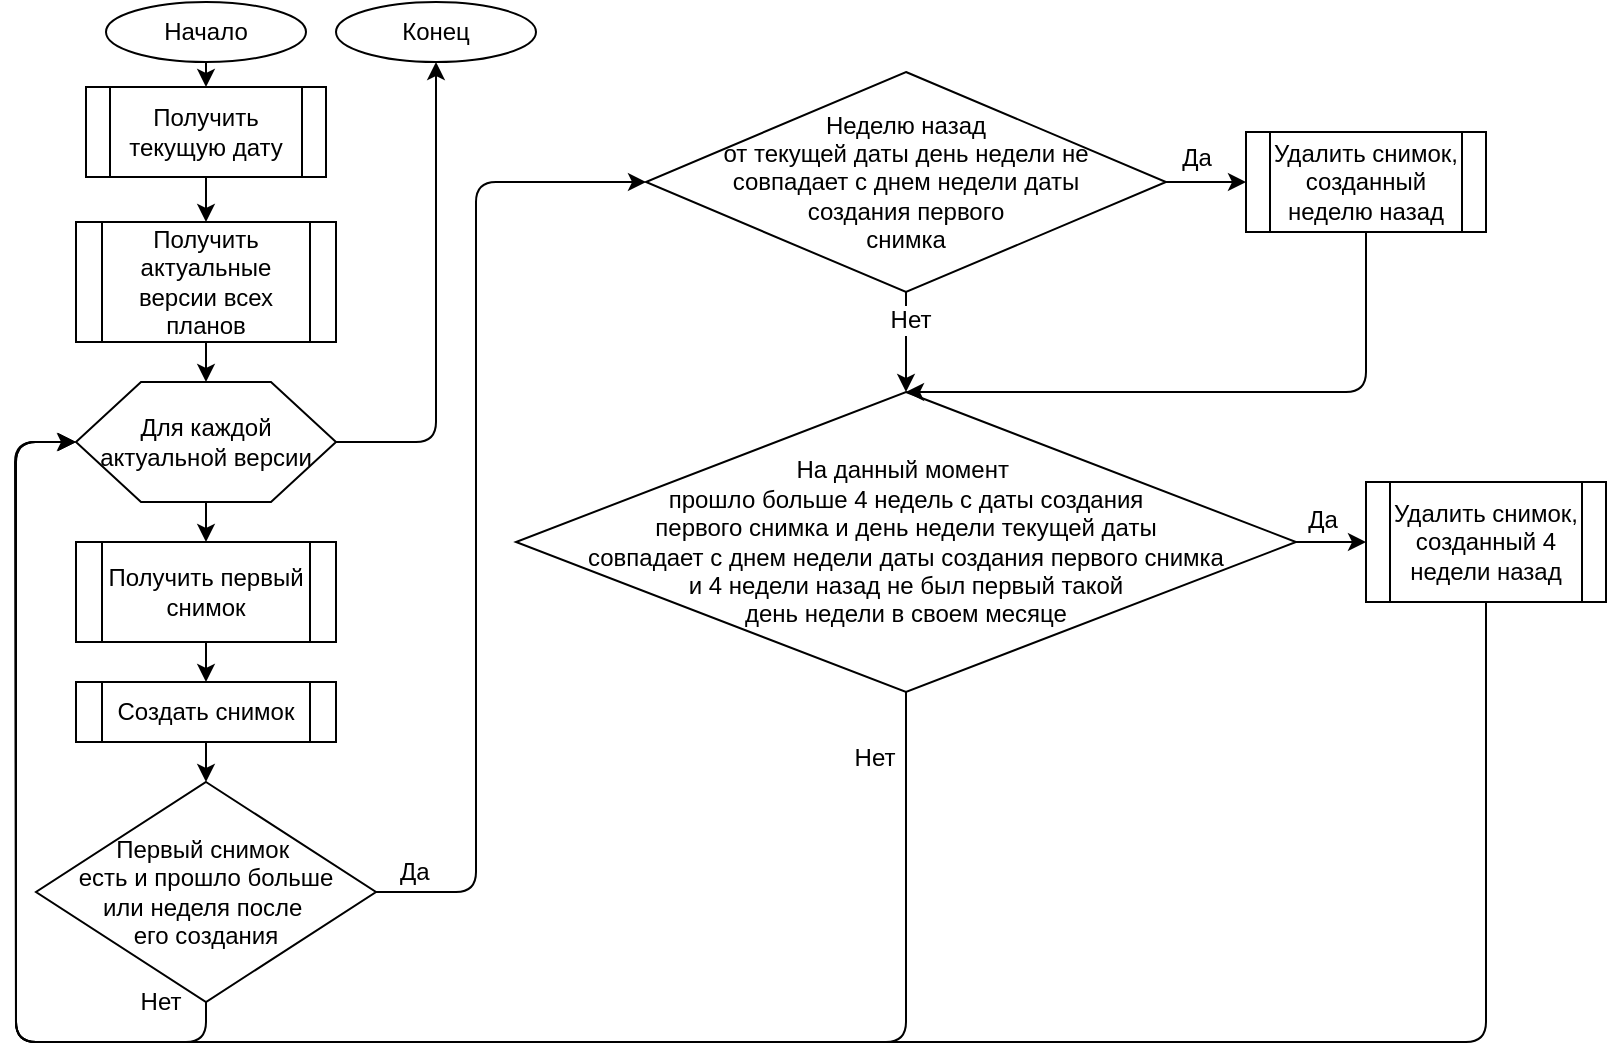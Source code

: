 <mxfile version="10.7.1" type="device"><diagram id="JTILx-2r4ibhsprPH2gV" name="Page-1"><mxGraphModel dx="1119" dy="514" grid="0" gridSize="10" guides="1" tooltips="1" connect="1" arrows="1" fold="1" page="1" pageScale="1" pageWidth="827" pageHeight="1169" math="0" shadow="0"><root><mxCell id="0"/><mxCell id="1" parent="0"/><mxCell id="TNCgdh7umvWuX-r3ZxlY-1" value="Начало" style="ellipse;whiteSpace=wrap;html=1;" vertex="1" parent="1"><mxGeometry x="55" y="30" width="100" height="30" as="geometry"/></mxCell><mxCell id="TNCgdh7umvWuX-r3ZxlY-3" value="Получить актуальные версии всех планов" style="shape=process;whiteSpace=wrap;html=1;backgroundOutline=1;" vertex="1" parent="1"><mxGeometry x="40" y="140" width="130" height="60" as="geometry"/></mxCell><mxCell id="TNCgdh7umvWuX-r3ZxlY-5" value="Для каждой актуальной&amp;nbsp;версии" style="shape=hexagon;perimeter=hexagonPerimeter2;whiteSpace=wrap;html=1;" vertex="1" parent="1"><mxGeometry x="40" y="220" width="130" height="60" as="geometry"/></mxCell><mxCell id="TNCgdh7umvWuX-r3ZxlY-6" value="Получить первый снимок" style="shape=process;whiteSpace=wrap;html=1;backgroundOutline=1;" vertex="1" parent="1"><mxGeometry x="40" y="300" width="130" height="50" as="geometry"/></mxCell><mxCell id="TNCgdh7umvWuX-r3ZxlY-8" value="Создать снимок" style="shape=process;whiteSpace=wrap;html=1;backgroundOutline=1;" vertex="1" parent="1"><mxGeometry x="40" y="370" width="130" height="30" as="geometry"/></mxCell><mxCell id="TNCgdh7umvWuX-r3ZxlY-9" value="&lt;div style=&quot;text-align: center&quot;&gt;&lt;span&gt;Первый&amp;nbsp;&lt;/span&gt;&lt;span&gt;снимок&amp;nbsp;&lt;/span&gt;&lt;/div&gt;&lt;div style=&quot;text-align: center&quot;&gt;&lt;span&gt;есть&amp;nbsp;&lt;/span&gt;&lt;span&gt;и прошло&amp;nbsp;&lt;/span&gt;&lt;span&gt;больше&lt;/span&gt;&lt;/div&gt;&lt;div style=&quot;text-align: center&quot;&gt;&lt;span&gt;или неделя после&amp;nbsp;&lt;/span&gt;&lt;/div&gt;&lt;div style=&quot;text-align: center&quot;&gt;&lt;span&gt;его создания&lt;/span&gt;&lt;/div&gt;" style="rhombus;whiteSpace=wrap;html=1;" vertex="1" parent="1"><mxGeometry x="20" y="420" width="170" height="110" as="geometry"/></mxCell><mxCell id="TNCgdh7umvWuX-r3ZxlY-10" value="" style="endArrow=classic;html=1;exitX=1;exitY=0.5;exitDx=0;exitDy=0;entryX=0;entryY=0.5;entryDx=0;entryDy=0;" edge="1" parent="1" target="TNCgdh7umvWuX-r3ZxlY-29"><mxGeometry width="50" height="50" relative="1" as="geometry"><mxPoint x="190" y="475" as="sourcePoint"/><mxPoint x="240" y="475" as="targetPoint"/><Array as="points"><mxPoint x="240" y="475"/><mxPoint x="240" y="120"/></Array></mxGeometry></mxCell><mxCell id="TNCgdh7umvWuX-r3ZxlY-15" value="Да&lt;br&gt;" style="text;html=1;resizable=0;points=[];autosize=1;align=left;verticalAlign=top;spacingTop=-4;" vertex="1" parent="1"><mxGeometry x="200" y="455" width="30" height="20" as="geometry"/></mxCell><mxCell id="TNCgdh7umvWuX-r3ZxlY-18" value="" style="endArrow=classic;html=1;exitX=0.5;exitY=1;exitDx=0;exitDy=0;entryX=0.5;entryY=0;entryDx=0;entryDy=0;" edge="1" parent="1" source="TNCgdh7umvWuX-r3ZxlY-1" target="TNCgdh7umvWuX-r3ZxlY-30"><mxGeometry width="50" height="50" relative="1" as="geometry"><mxPoint x="-70" y="70" as="sourcePoint"/><mxPoint x="105" y="70" as="targetPoint"/></mxGeometry></mxCell><mxCell id="TNCgdh7umvWuX-r3ZxlY-19" value="" style="endArrow=classic;html=1;exitX=0.5;exitY=1;exitDx=0;exitDy=0;entryX=0.5;entryY=0;entryDx=0;entryDy=0;" edge="1" parent="1" source="TNCgdh7umvWuX-r3ZxlY-30" target="TNCgdh7umvWuX-r3ZxlY-3"><mxGeometry width="50" height="50" relative="1" as="geometry"><mxPoint x="105" y="120" as="sourcePoint"/><mxPoint x="10" y="80" as="targetPoint"/></mxGeometry></mxCell><mxCell id="TNCgdh7umvWuX-r3ZxlY-20" value="" style="endArrow=classic;html=1;exitX=0.5;exitY=1;exitDx=0;exitDy=0;entryX=0.5;entryY=0;entryDx=0;entryDy=0;" edge="1" parent="1" source="TNCgdh7umvWuX-r3ZxlY-3" target="TNCgdh7umvWuX-r3ZxlY-5"><mxGeometry width="50" height="50" relative="1" as="geometry"><mxPoint x="-50" y="245" as="sourcePoint"/><mxPoint y="195" as="targetPoint"/></mxGeometry></mxCell><mxCell id="TNCgdh7umvWuX-r3ZxlY-21" value="" style="endArrow=classic;html=1;exitX=0.5;exitY=1;exitDx=0;exitDy=0;entryX=0.5;entryY=0;entryDx=0;entryDy=0;" edge="1" parent="1" source="TNCgdh7umvWuX-r3ZxlY-5" target="TNCgdh7umvWuX-r3ZxlY-6"><mxGeometry width="50" height="50" relative="1" as="geometry"><mxPoint x="-50" y="290" as="sourcePoint"/><mxPoint y="240" as="targetPoint"/></mxGeometry></mxCell><mxCell id="TNCgdh7umvWuX-r3ZxlY-22" value="" style="endArrow=classic;html=1;entryX=0.5;entryY=0;entryDx=0;entryDy=0;exitX=0.5;exitY=1;exitDx=0;exitDy=0;" edge="1" parent="1" source="TNCgdh7umvWuX-r3ZxlY-6" target="TNCgdh7umvWuX-r3ZxlY-8"><mxGeometry width="50" height="50" relative="1" as="geometry"><mxPoint x="300" y="350" as="sourcePoint"/><mxPoint x="-40" y="380" as="targetPoint"/></mxGeometry></mxCell><mxCell id="TNCgdh7umvWuX-r3ZxlY-23" value="" style="endArrow=classic;html=1;exitX=0.5;exitY=1;exitDx=0;exitDy=0;entryX=0.5;entryY=0;entryDx=0;entryDy=0;" edge="1" parent="1" source="TNCgdh7umvWuX-r3ZxlY-8"><mxGeometry width="50" height="50" relative="1" as="geometry"><mxPoint x="-90" y="500" as="sourcePoint"/><mxPoint x="105" y="420" as="targetPoint"/></mxGeometry></mxCell><mxCell id="TNCgdh7umvWuX-r3ZxlY-24" value="" style="endArrow=classic;html=1;exitX=0.5;exitY=1;exitDx=0;exitDy=0;entryX=0;entryY=0.5;entryDx=0;entryDy=0;" edge="1" parent="1" target="TNCgdh7umvWuX-r3ZxlY-5"><mxGeometry width="50" height="50" relative="1" as="geometry"><mxPoint x="105" y="530" as="sourcePoint"/><mxPoint x="105" y="550" as="targetPoint"/><Array as="points"><mxPoint x="105" y="550"/><mxPoint x="10" y="550"/><mxPoint x="10" y="250"/></Array></mxGeometry></mxCell><mxCell id="TNCgdh7umvWuX-r3ZxlY-51" value="Нет&lt;br&gt;" style="text;html=1;resizable=0;points=[];align=center;verticalAlign=middle;labelBackgroundColor=#ffffff;" vertex="1" connectable="0" parent="TNCgdh7umvWuX-r3ZxlY-24"><mxGeometry x="-0.871" y="-21" relative="1" as="geometry"><mxPoint x="-15" y="1" as="offset"/></mxGeometry></mxCell><mxCell id="TNCgdh7umvWuX-r3ZxlY-29" value="Неделю назад &lt;br&gt;от текущей даты день недели не &lt;br&gt;совпадает с днем недели даты &lt;br&gt;создания&amp;nbsp;первого &lt;br&gt;снимка" style="rhombus;whiteSpace=wrap;html=1;" vertex="1" parent="1"><mxGeometry x="325" y="65" width="260" height="110" as="geometry"/></mxCell><mxCell id="TNCgdh7umvWuX-r3ZxlY-30" value="&lt;span&gt;Получить текущую дату&lt;/span&gt;" style="shape=process;whiteSpace=wrap;html=1;backgroundOutline=1;" vertex="1" parent="1"><mxGeometry x="45" y="72.5" width="120" height="45" as="geometry"/></mxCell><mxCell id="TNCgdh7umvWuX-r3ZxlY-32" value="Удалить снимок, созданный неделю назад" style="shape=process;whiteSpace=wrap;html=1;backgroundOutline=1;" vertex="1" parent="1"><mxGeometry x="625" y="95" width="120" height="50" as="geometry"/></mxCell><mxCell id="TNCgdh7umvWuX-r3ZxlY-34" value="" style="endArrow=classic;html=1;exitX=1;exitY=0.5;exitDx=0;exitDy=0;entryX=0;entryY=0.5;entryDx=0;entryDy=0;" edge="1" parent="1" source="TNCgdh7umvWuX-r3ZxlY-29" target="TNCgdh7umvWuX-r3ZxlY-32"><mxGeometry width="50" height="50" relative="1" as="geometry"><mxPoint x="25" y="650" as="sourcePoint"/><mxPoint x="75" y="600" as="targetPoint"/><Array as="points"/></mxGeometry></mxCell><mxCell id="TNCgdh7umvWuX-r3ZxlY-38" value="Да&lt;br&gt;" style="text;html=1;resizable=0;points=[];align=center;verticalAlign=middle;labelBackgroundColor=#ffffff;" vertex="1" connectable="0" parent="TNCgdh7umvWuX-r3ZxlY-34"><mxGeometry x="-0.243" y="12" relative="1" as="geometry"><mxPoint as="offset"/></mxGeometry></mxCell><mxCell id="TNCgdh7umvWuX-r3ZxlY-36" value="На данный момент&amp;nbsp; &lt;br&gt;прошло больше 4 недель с даты создания &lt;br&gt;первого снимка и день недели&amp;nbsp;текущей даты &lt;br&gt;совпадает с днем недели даты создания первого снимка &lt;br&gt;и 4 недели назад не был первый такой &lt;br&gt;день недели в своем месяце" style="rhombus;whiteSpace=wrap;html=1;" vertex="1" parent="1"><mxGeometry x="260" y="225" width="390" height="150" as="geometry"/></mxCell><mxCell id="TNCgdh7umvWuX-r3ZxlY-37" value="Удалить снимок, созданный 4 недели назад" style="shape=process;whiteSpace=wrap;html=1;backgroundOutline=1;" vertex="1" parent="1"><mxGeometry x="685" y="270" width="120" height="60" as="geometry"/></mxCell><mxCell id="TNCgdh7umvWuX-r3ZxlY-39" value="" style="endArrow=classic;html=1;exitX=0.5;exitY=1;exitDx=0;exitDy=0;entryX=0.5;entryY=0;entryDx=0;entryDy=0;" edge="1" parent="1" source="TNCgdh7umvWuX-r3ZxlY-29" target="TNCgdh7umvWuX-r3ZxlY-36"><mxGeometry width="50" height="50" relative="1" as="geometry"><mxPoint x="375" y="235" as="sourcePoint"/><mxPoint x="425" y="185" as="targetPoint"/></mxGeometry></mxCell><mxCell id="TNCgdh7umvWuX-r3ZxlY-45" value="Нет" style="text;html=1;resizable=0;points=[];align=center;verticalAlign=middle;labelBackgroundColor=#ffffff;" vertex="1" connectable="0" parent="TNCgdh7umvWuX-r3ZxlY-39"><mxGeometry x="-0.44" y="2" relative="1" as="geometry"><mxPoint as="offset"/></mxGeometry></mxCell><mxCell id="TNCgdh7umvWuX-r3ZxlY-41" value="" style="endArrow=classic;html=1;exitX=1;exitY=0.5;exitDx=0;exitDy=0;entryX=0;entryY=0.5;entryDx=0;entryDy=0;" edge="1" parent="1" source="TNCgdh7umvWuX-r3ZxlY-36" target="TNCgdh7umvWuX-r3ZxlY-37"><mxGeometry width="50" height="50" relative="1" as="geometry"><mxPoint x="635" y="405" as="sourcePoint"/><mxPoint x="685" y="355" as="targetPoint"/><Array as="points"/></mxGeometry></mxCell><mxCell id="TNCgdh7umvWuX-r3ZxlY-42" value="Да&lt;br&gt;" style="text;html=1;resizable=0;points=[];align=center;verticalAlign=middle;labelBackgroundColor=#ffffff;" vertex="1" connectable="0" parent="TNCgdh7umvWuX-r3ZxlY-41"><mxGeometry x="-0.294" y="11" relative="1" as="geometry"><mxPoint as="offset"/></mxGeometry></mxCell><mxCell id="TNCgdh7umvWuX-r3ZxlY-43" value="" style="endArrow=classic;html=1;exitX=0.5;exitY=1;exitDx=0;exitDy=0;entryX=0;entryY=0.5;entryDx=0;entryDy=0;" edge="1" parent="1" source="TNCgdh7umvWuX-r3ZxlY-36" target="TNCgdh7umvWuX-r3ZxlY-5"><mxGeometry width="50" height="50" relative="1" as="geometry"><mxPoint x="502.5" y="435" as="sourcePoint"/><mxPoint x="400" y="440" as="targetPoint"/><Array as="points"><mxPoint x="455" y="550"/><mxPoint x="10" y="550"/><mxPoint x="10" y="250"/></Array></mxGeometry></mxCell><mxCell id="TNCgdh7umvWuX-r3ZxlY-44" value="Нет&lt;br&gt;" style="text;html=1;resizable=0;points=[];align=center;verticalAlign=middle;labelBackgroundColor=#ffffff;" vertex="1" connectable="0" parent="TNCgdh7umvWuX-r3ZxlY-43"><mxGeometry x="-0.52" relative="1" as="geometry"><mxPoint x="36.5" y="-142" as="offset"/></mxGeometry></mxCell><mxCell id="TNCgdh7umvWuX-r3ZxlY-49" value="" style="endArrow=classic;html=1;exitX=0.5;exitY=1;exitDx=0;exitDy=0;" edge="1" parent="1" source="TNCgdh7umvWuX-r3ZxlY-37"><mxGeometry width="50" height="50" relative="1" as="geometry"><mxPoint x="792" y="290" as="sourcePoint"/><mxPoint x="39.5" y="250" as="targetPoint"/><Array as="points"><mxPoint x="745" y="550"/><mxPoint x="10" y="550"/><mxPoint x="9.5" y="250"/></Array></mxGeometry></mxCell><mxCell id="TNCgdh7umvWuX-r3ZxlY-50" value="" style="endArrow=classic;html=1;exitX=0.5;exitY=1;exitDx=0;exitDy=0;" edge="1" parent="1" source="TNCgdh7umvWuX-r3ZxlY-32"><mxGeometry width="50" height="50" relative="1" as="geometry"><mxPoint x="560" y="245" as="sourcePoint"/><mxPoint x="455" y="225" as="targetPoint"/><Array as="points"><mxPoint x="685" y="225"/></Array></mxGeometry></mxCell><mxCell id="TNCgdh7umvWuX-r3ZxlY-52" value="" style="endArrow=classic;html=1;exitX=1;exitY=0.5;exitDx=0;exitDy=0;entryX=0.5;entryY=1;entryDx=0;entryDy=0;" edge="1" parent="1" source="TNCgdh7umvWuX-r3ZxlY-5" target="TNCgdh7umvWuX-r3ZxlY-53"><mxGeometry width="50" height="50" relative="1" as="geometry"><mxPoint x="200" y="350" as="sourcePoint"/><mxPoint x="210" y="80" as="targetPoint"/><Array as="points"><mxPoint x="220" y="250"/></Array></mxGeometry></mxCell><mxCell id="TNCgdh7umvWuX-r3ZxlY-53" value="Конец&lt;br&gt;" style="ellipse;whiteSpace=wrap;html=1;" vertex="1" parent="1"><mxGeometry x="170" y="30" width="100" height="30" as="geometry"/></mxCell></root></mxGraphModel></diagram></mxfile>